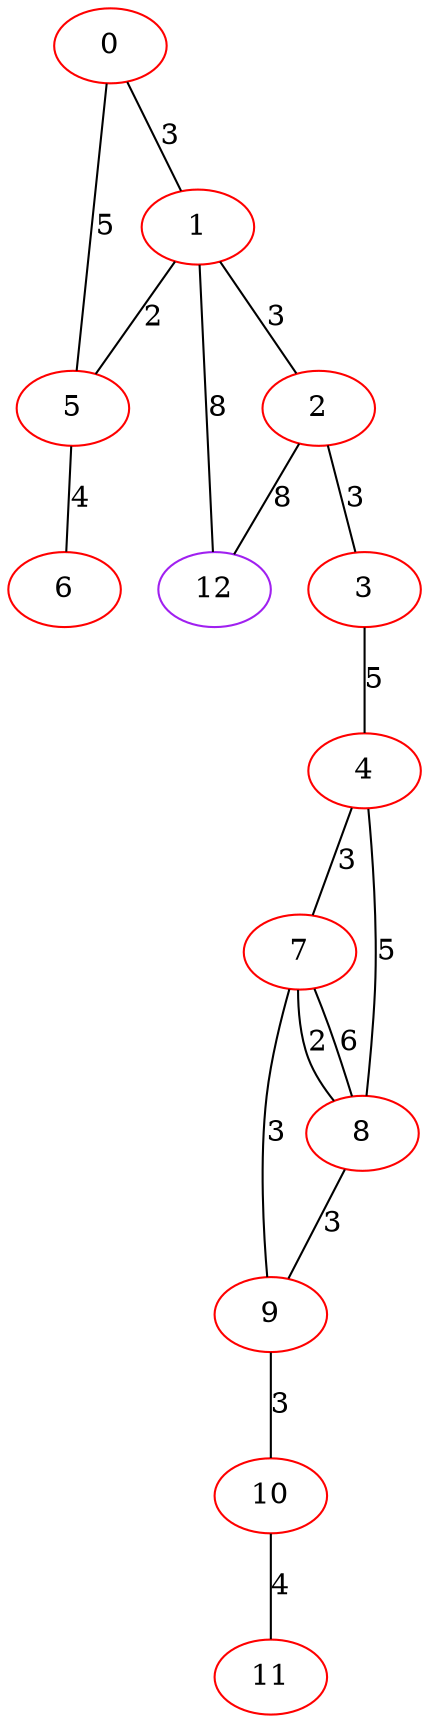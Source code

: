 graph "" {
0 [color=red, weight=1];
1 [color=red, weight=1];
2 [color=red, weight=1];
3 [color=red, weight=1];
4 [color=red, weight=1];
5 [color=red, weight=1];
6 [color=red, weight=1];
7 [color=red, weight=1];
8 [color=red, weight=1];
9 [color=red, weight=1];
10 [color=red, weight=1];
11 [color=red, weight=1];
12 [color=purple, weight=4];
0 -- 1  [key=0, label=3];
0 -- 5  [key=0, label=5];
1 -- 2  [key=0, label=3];
1 -- 12  [key=0, label=8];
1 -- 5  [key=0, label=2];
2 -- 3  [key=0, label=3];
2 -- 12  [key=0, label=8];
3 -- 4  [key=0, label=5];
4 -- 8  [key=0, label=5];
4 -- 7  [key=0, label=3];
5 -- 6  [key=0, label=4];
7 -- 8  [key=0, label=2];
7 -- 8  [key=1, label=6];
7 -- 9  [key=0, label=3];
8 -- 9  [key=0, label=3];
9 -- 10  [key=0, label=3];
10 -- 11  [key=0, label=4];
}
